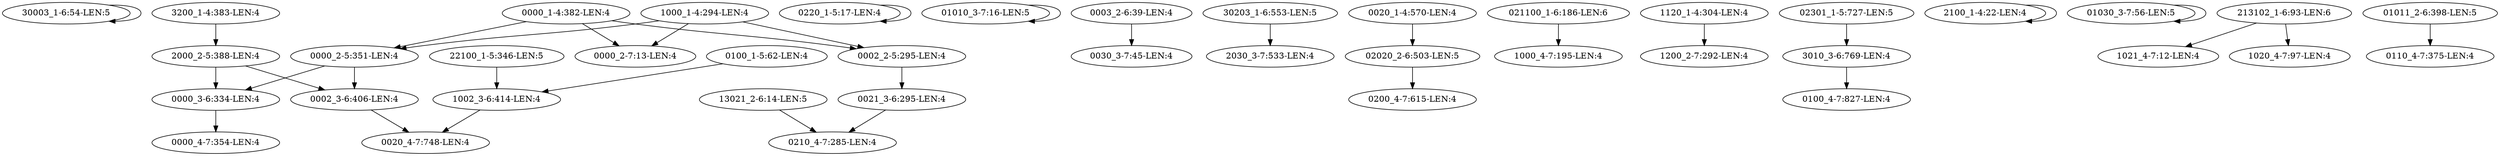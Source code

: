 digraph G {
    "30003_1-6:54-LEN:5" -> "30003_1-6:54-LEN:5";
    "22100_1-5:346-LEN:5" -> "1002_3-6:414-LEN:4";
    "0220_1-5:17-LEN:4" -> "0220_1-5:17-LEN:4";
    "01010_3-7:16-LEN:5" -> "01010_3-7:16-LEN:5";
    "0003_2-6:39-LEN:4" -> "0030_3-7:45-LEN:4";
    "0000_3-6:334-LEN:4" -> "0000_4-7:354-LEN:4";
    "0002_2-5:295-LEN:4" -> "0021_3-6:295-LEN:4";
    "30203_1-6:553-LEN:5" -> "2030_3-7:533-LEN:4";
    "0100_1-5:62-LEN:4" -> "1002_3-6:414-LEN:4";
    "1000_1-4:294-LEN:4" -> "0002_2-5:295-LEN:4";
    "1000_1-4:294-LEN:4" -> "0000_2-7:13-LEN:4";
    "1000_1-4:294-LEN:4" -> "0000_2-5:351-LEN:4";
    "0020_1-4:570-LEN:4" -> "02020_2-6:503-LEN:5";
    "021100_1-6:186-LEN:6" -> "1000_4-7:195-LEN:4";
    "02020_2-6:503-LEN:5" -> "0200_4-7:615-LEN:4";
    "1120_1-4:304-LEN:4" -> "1200_2-7:292-LEN:4";
    "1002_3-6:414-LEN:4" -> "0020_4-7:748-LEN:4";
    "3010_3-6:769-LEN:4" -> "0100_4-7:827-LEN:4";
    "2100_1-4:22-LEN:4" -> "2100_1-4:22-LEN:4";
    "02301_1-5:727-LEN:5" -> "3010_3-6:769-LEN:4";
    "3200_1-4:383-LEN:4" -> "2000_2-5:388-LEN:4";
    "2000_2-5:388-LEN:4" -> "0000_3-6:334-LEN:4";
    "2000_2-5:388-LEN:4" -> "0002_3-6:406-LEN:4";
    "01030_3-7:56-LEN:5" -> "01030_3-7:56-LEN:5";
    "13021_2-6:14-LEN:5" -> "0210_4-7:285-LEN:4";
    "0021_3-6:295-LEN:4" -> "0210_4-7:285-LEN:4";
    "0002_3-6:406-LEN:4" -> "0020_4-7:748-LEN:4";
    "213102_1-6:93-LEN:6" -> "1021_4-7:12-LEN:4";
    "213102_1-6:93-LEN:6" -> "1020_4-7:97-LEN:4";
    "0000_1-4:382-LEN:4" -> "0002_2-5:295-LEN:4";
    "0000_1-4:382-LEN:4" -> "0000_2-7:13-LEN:4";
    "0000_1-4:382-LEN:4" -> "0000_2-5:351-LEN:4";
    "0000_2-5:351-LEN:4" -> "0000_3-6:334-LEN:4";
    "0000_2-5:351-LEN:4" -> "0002_3-6:406-LEN:4";
    "01011_2-6:398-LEN:5" -> "0110_4-7:375-LEN:4";
}
